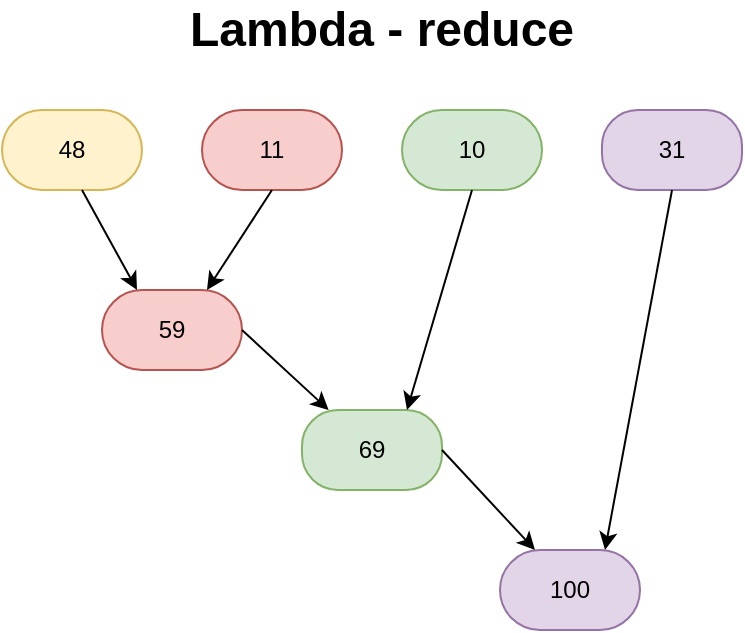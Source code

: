 <mxfile version="14.9.2" type="github">
  <diagram id="C8p4iAtM8GGWha-tj51h" name="Page-1">
    <mxGraphModel dx="1182" dy="675" grid="1" gridSize="10" guides="1" tooltips="1" connect="1" arrows="1" fold="1" page="1" pageScale="1" pageWidth="827" pageHeight="1169" math="0" shadow="0">
      <root>
        <mxCell id="0" />
        <mxCell id="1" parent="0" />
        <mxCell id="2DGbnVA0Atu70BHCa5EY-1" value="48" style="rounded=1;whiteSpace=wrap;html=1;arcSize=50;fillColor=#fff2cc;strokeColor=#d6b656;" vertex="1" parent="1">
          <mxGeometry x="130" y="110" width="70" height="40" as="geometry" />
        </mxCell>
        <mxCell id="2DGbnVA0Atu70BHCa5EY-2" value="11" style="rounded=1;whiteSpace=wrap;html=1;arcSize=50;fillColor=#f8cecc;strokeColor=#b85450;" vertex="1" parent="1">
          <mxGeometry x="230" y="110" width="70" height="40" as="geometry" />
        </mxCell>
        <mxCell id="2DGbnVA0Atu70BHCa5EY-3" value="10" style="rounded=1;whiteSpace=wrap;html=1;arcSize=50;fillColor=#d5e8d4;strokeColor=#82b366;" vertex="1" parent="1">
          <mxGeometry x="330" y="110" width="70" height="40" as="geometry" />
        </mxCell>
        <mxCell id="2DGbnVA0Atu70BHCa5EY-4" value="31" style="rounded=1;whiteSpace=wrap;html=1;arcSize=45;fillColor=#e1d5e7;strokeColor=#9673a6;" vertex="1" parent="1">
          <mxGeometry x="430" y="110" width="70" height="40" as="geometry" />
        </mxCell>
        <mxCell id="2DGbnVA0Atu70BHCa5EY-5" value="59" style="rounded=1;whiteSpace=wrap;html=1;arcSize=50;fillColor=#f8cecc;strokeColor=#b85450;" vertex="1" parent="1">
          <mxGeometry x="180" y="200" width="70" height="40" as="geometry" />
        </mxCell>
        <mxCell id="2DGbnVA0Atu70BHCa5EY-6" value="69" style="rounded=1;whiteSpace=wrap;html=1;arcSize=45;fillColor=#d5e8d4;strokeColor=#82b366;" vertex="1" parent="1">
          <mxGeometry x="280" y="260" width="70" height="40" as="geometry" />
        </mxCell>
        <mxCell id="2DGbnVA0Atu70BHCa5EY-7" value="100" style="rounded=1;whiteSpace=wrap;html=1;arcSize=50;fillColor=#e1d5e7;strokeColor=#9673a6;" vertex="1" parent="1">
          <mxGeometry x="379" y="330" width="70" height="40" as="geometry" />
        </mxCell>
        <mxCell id="2DGbnVA0Atu70BHCa5EY-11" value="" style="endArrow=classic;html=1;entryX=0.25;entryY=0;entryDx=0;entryDy=0;" edge="1" parent="1" target="2DGbnVA0Atu70BHCa5EY-5">
          <mxGeometry width="50" height="50" relative="1" as="geometry">
            <mxPoint x="170" y="150" as="sourcePoint" />
            <mxPoint x="210" y="200" as="targetPoint" />
          </mxGeometry>
        </mxCell>
        <mxCell id="2DGbnVA0Atu70BHCa5EY-12" value="" style="endArrow=classic;html=1;exitX=0.5;exitY=1;exitDx=0;exitDy=0;entryX=0.75;entryY=0;entryDx=0;entryDy=0;" edge="1" parent="1" source="2DGbnVA0Atu70BHCa5EY-2" target="2DGbnVA0Atu70BHCa5EY-5">
          <mxGeometry width="50" height="50" relative="1" as="geometry">
            <mxPoint x="390" y="370" as="sourcePoint" />
            <mxPoint x="440" y="320" as="targetPoint" />
          </mxGeometry>
        </mxCell>
        <mxCell id="2DGbnVA0Atu70BHCa5EY-13" value="" style="endArrow=classic;html=1;exitX=1;exitY=0.5;exitDx=0;exitDy=0;" edge="1" parent="1" source="2DGbnVA0Atu70BHCa5EY-5" target="2DGbnVA0Atu70BHCa5EY-6">
          <mxGeometry width="50" height="50" relative="1" as="geometry">
            <mxPoint x="390" y="370" as="sourcePoint" />
            <mxPoint x="440" y="320" as="targetPoint" />
          </mxGeometry>
        </mxCell>
        <mxCell id="2DGbnVA0Atu70BHCa5EY-14" value="" style="endArrow=classic;html=1;exitX=0.5;exitY=1;exitDx=0;exitDy=0;entryX=0.75;entryY=0;entryDx=0;entryDy=0;" edge="1" parent="1" source="2DGbnVA0Atu70BHCa5EY-3" target="2DGbnVA0Atu70BHCa5EY-6">
          <mxGeometry width="50" height="50" relative="1" as="geometry">
            <mxPoint x="390" y="370" as="sourcePoint" />
            <mxPoint x="440" y="320" as="targetPoint" />
          </mxGeometry>
        </mxCell>
        <mxCell id="2DGbnVA0Atu70BHCa5EY-15" value="" style="endArrow=classic;html=1;exitX=1;exitY=0.5;exitDx=0;exitDy=0;entryX=0.25;entryY=0;entryDx=0;entryDy=0;" edge="1" parent="1" source="2DGbnVA0Atu70BHCa5EY-6" target="2DGbnVA0Atu70BHCa5EY-7">
          <mxGeometry width="50" height="50" relative="1" as="geometry">
            <mxPoint x="390" y="370" as="sourcePoint" />
            <mxPoint x="440" y="320" as="targetPoint" />
          </mxGeometry>
        </mxCell>
        <mxCell id="2DGbnVA0Atu70BHCa5EY-16" value="" style="endArrow=classic;html=1;exitX=0.5;exitY=1;exitDx=0;exitDy=0;entryX=0.75;entryY=0;entryDx=0;entryDy=0;" edge="1" parent="1" source="2DGbnVA0Atu70BHCa5EY-4" target="2DGbnVA0Atu70BHCa5EY-7">
          <mxGeometry width="50" height="50" relative="1" as="geometry">
            <mxPoint x="390" y="370" as="sourcePoint" />
            <mxPoint x="440" y="320" as="targetPoint" />
          </mxGeometry>
        </mxCell>
        <mxCell id="2DGbnVA0Atu70BHCa5EY-18" value="Lambda - reduce" style="text;html=1;strokeColor=none;fillColor=none;align=center;verticalAlign=middle;whiteSpace=wrap;rounded=0;fontSize=24;fontStyle=1" vertex="1" parent="1">
          <mxGeometry x="200" y="60" width="240" height="20" as="geometry" />
        </mxCell>
      </root>
    </mxGraphModel>
  </diagram>
</mxfile>

